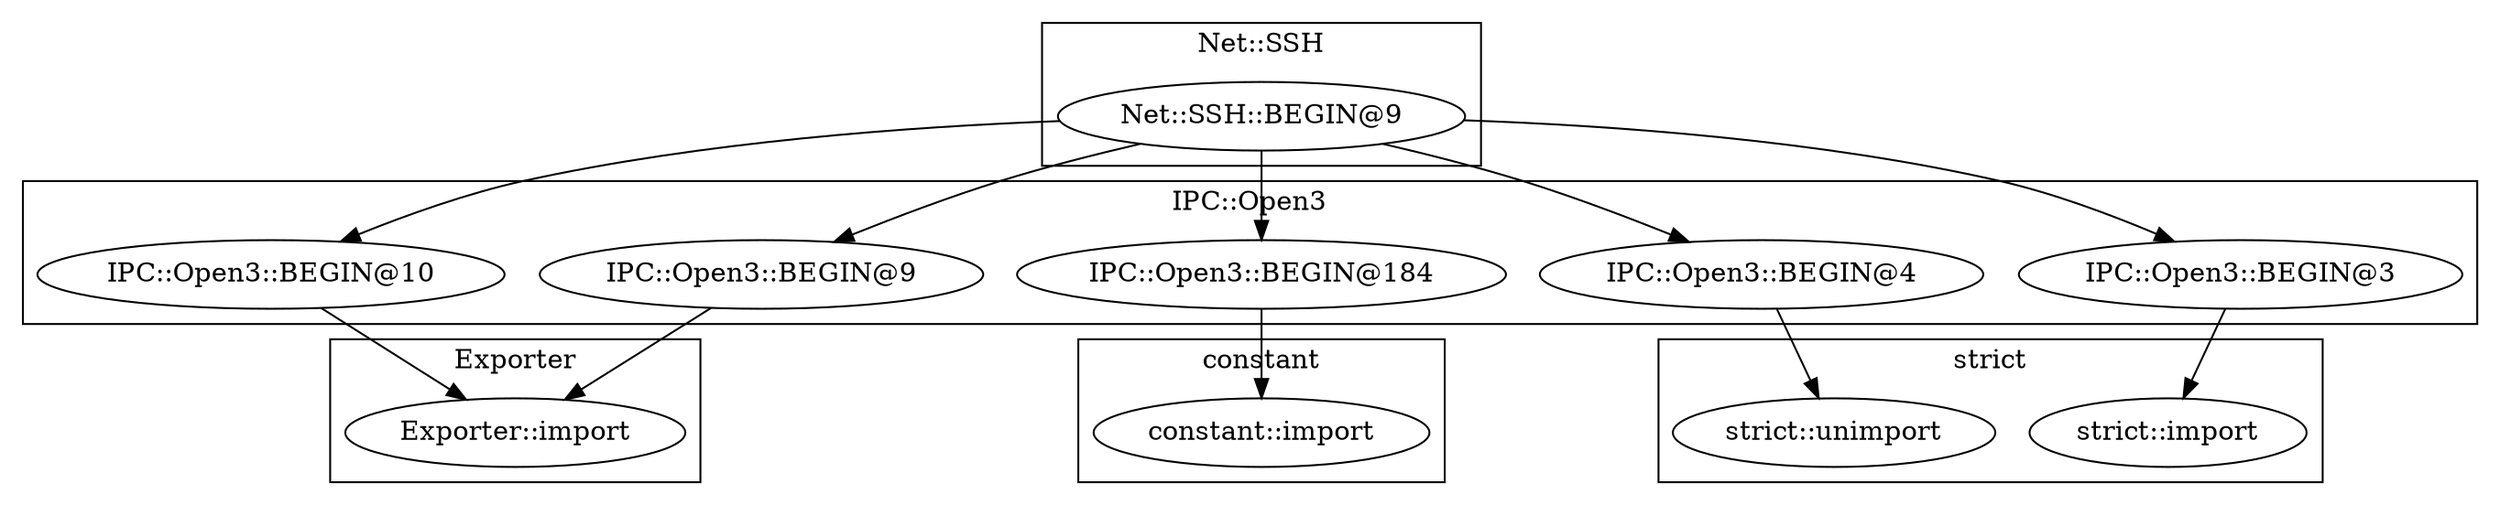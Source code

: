 digraph {
graph [overlap=false]
subgraph cluster_Exporter {
	label="Exporter";
	"Exporter::import";
}
subgraph cluster_IPC_Open3 {
	label="IPC::Open3";
	"IPC::Open3::BEGIN@9";
	"IPC::Open3::BEGIN@184";
	"IPC::Open3::BEGIN@4";
	"IPC::Open3::BEGIN@3";
	"IPC::Open3::BEGIN@10";
}
subgraph cluster_Net_SSH {
	label="Net::SSH";
	"Net::SSH::BEGIN@9";
}
subgraph cluster_strict {
	label="strict";
	"strict::import";
	"strict::unimport";
}
subgraph cluster_constant {
	label="constant";
	"constant::import";
}
"IPC::Open3::BEGIN@9" -> "Exporter::import";
"IPC::Open3::BEGIN@10" -> "Exporter::import";
"Net::SSH::BEGIN@9" -> "IPC::Open3::BEGIN@9";
"IPC::Open3::BEGIN@184" -> "constant::import";
"IPC::Open3::BEGIN@4" -> "strict::unimport";
"IPC::Open3::BEGIN@3" -> "strict::import";
"Net::SSH::BEGIN@9" -> "IPC::Open3::BEGIN@4";
"Net::SSH::BEGIN@9" -> "IPC::Open3::BEGIN@184";
"Net::SSH::BEGIN@9" -> "IPC::Open3::BEGIN@10";
"Net::SSH::BEGIN@9" -> "IPC::Open3::BEGIN@3";
}
